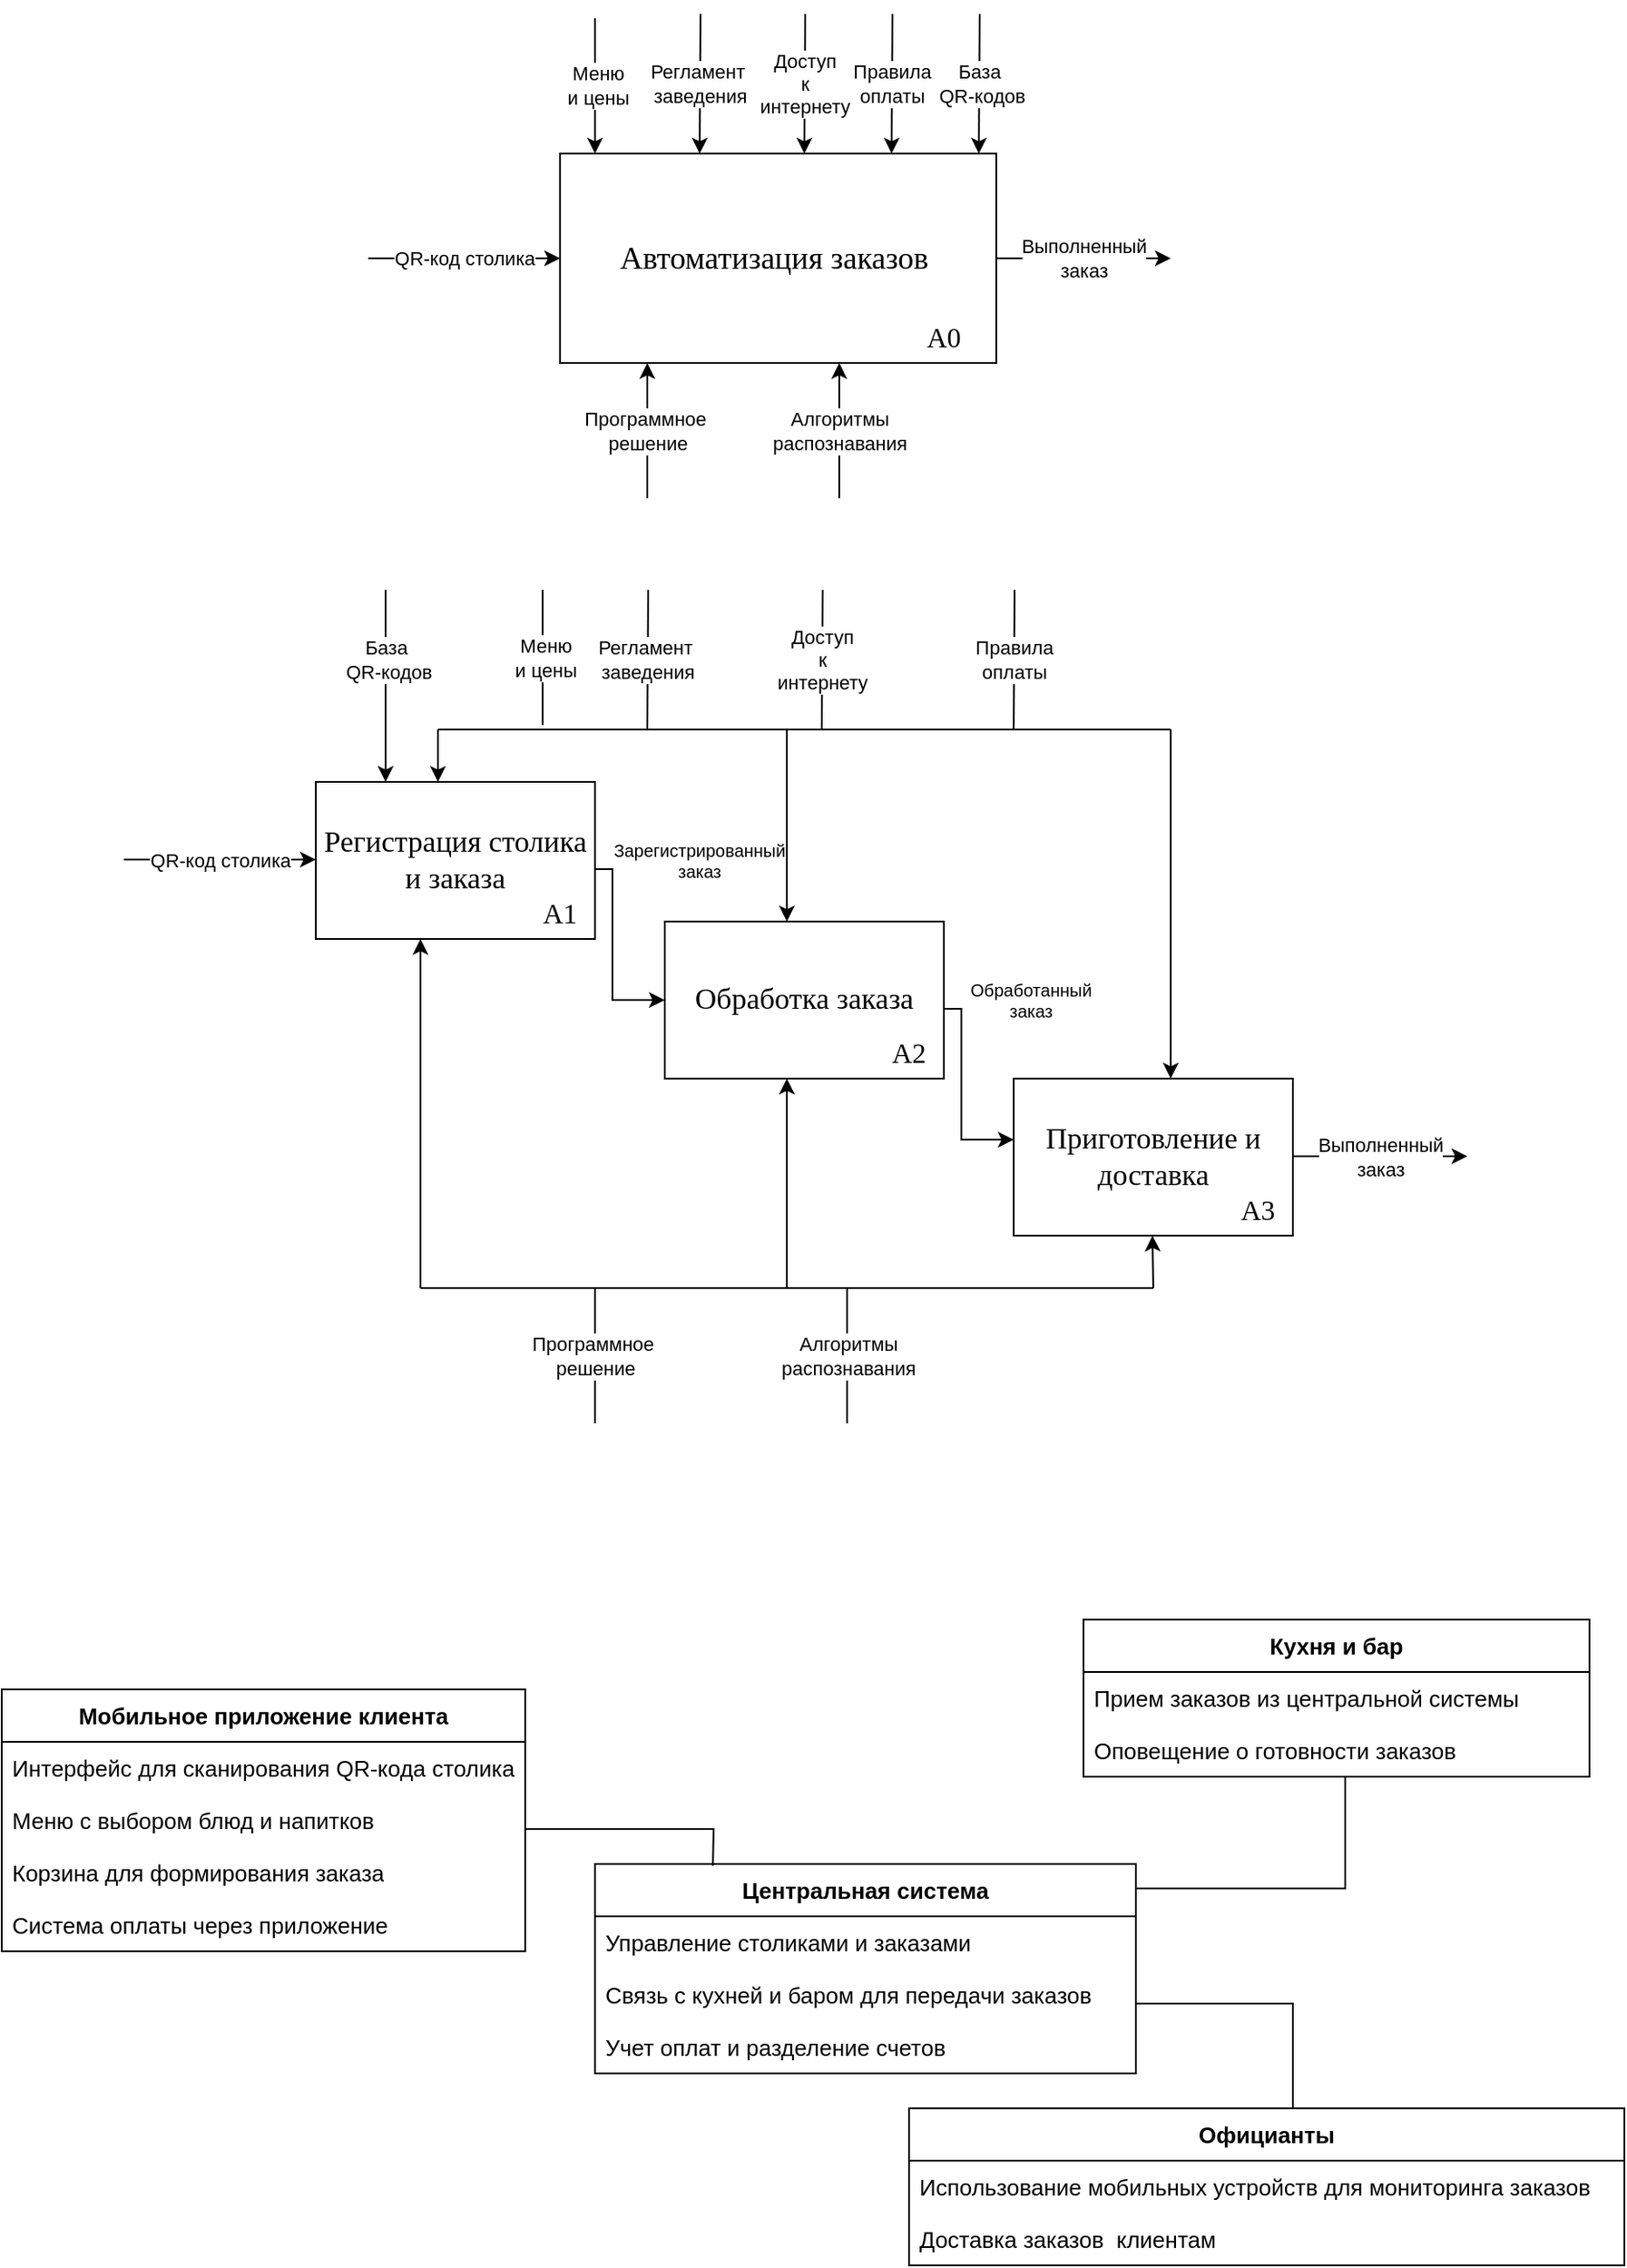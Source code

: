 <mxfile version="21.7.5" type="github">
  <diagram name="Страница — 1" id="EunSvjTo_XKafHwg6r-F">
    <mxGraphModel dx="1354" dy="512" grid="0" gridSize="10" guides="1" tooltips="1" connect="1" arrows="1" fold="1" page="0" pageScale="1" pageWidth="827" pageHeight="1169" math="0" shadow="0">
      <root>
        <mxCell id="0" />
        <mxCell id="1" parent="0" />
        <mxCell id="4DFE52tn5cyWbE6RlDJZ-1" value="Автоматизация заказов&amp;nbsp;" style="rounded=0;whiteSpace=wrap;html=1;fontFamily=Times New Roman;fontSize=18;" vertex="1" parent="1">
          <mxGeometry x="270" y="170" width="250" height="120" as="geometry" />
        </mxCell>
        <mxCell id="4DFE52tn5cyWbE6RlDJZ-2" value="А0" style="text;html=1;strokeColor=none;fillColor=none;align=center;verticalAlign=middle;whiteSpace=wrap;rounded=0;fontFamily=Times New Roman;fontSize=16;" vertex="1" parent="1">
          <mxGeometry x="460" y="260" width="60" height="30" as="geometry" />
        </mxCell>
        <mxCell id="4DFE52tn5cyWbE6RlDJZ-3" value="QR-код столика" style="endArrow=classic;html=1;rounded=0;entryX=0;entryY=0.5;entryDx=0;entryDy=0;" edge="1" parent="1" target="4DFE52tn5cyWbE6RlDJZ-1">
          <mxGeometry width="50" height="50" relative="1" as="geometry">
            <mxPoint x="160" y="230" as="sourcePoint" />
            <mxPoint x="220" y="190" as="targetPoint" />
          </mxGeometry>
        </mxCell>
        <mxCell id="4DFE52tn5cyWbE6RlDJZ-5" value="Выполненный&lt;br&gt;заказ" style="endArrow=classic;html=1;rounded=0;" edge="1" parent="1">
          <mxGeometry width="50" height="50" relative="1" as="geometry">
            <mxPoint x="520" y="230" as="sourcePoint" />
            <mxPoint x="620" y="230" as="targetPoint" />
          </mxGeometry>
        </mxCell>
        <mxCell id="4DFE52tn5cyWbE6RlDJZ-6" value="&amp;nbsp;Меню&lt;br&gt;&amp;nbsp;и цены" style="endArrow=classic;html=1;rounded=0;entryX=0.2;entryY=-0.021;entryDx=0;entryDy=0;entryPerimeter=0;" edge="1" parent="1">
          <mxGeometry width="50" height="50" relative="1" as="geometry">
            <mxPoint x="290" y="92.52" as="sourcePoint" />
            <mxPoint x="290" y="170.0" as="targetPoint" />
          </mxGeometry>
        </mxCell>
        <mxCell id="4DFE52tn5cyWbE6RlDJZ-7" value="Регламент&amp;nbsp;&lt;br&gt;заведения" style="endArrow=classic;html=1;rounded=0;entryX=0.2;entryY=-0.021;entryDx=0;entryDy=0;entryPerimeter=0;" edge="1" parent="1">
          <mxGeometry width="50" height="50" relative="1" as="geometry">
            <mxPoint x="350.5" y="90" as="sourcePoint" />
            <mxPoint x="350" y="170" as="targetPoint" />
          </mxGeometry>
        </mxCell>
        <mxCell id="4DFE52tn5cyWbE6RlDJZ-9" value="Доступ&lt;br&gt;к &lt;br&gt;интернету" style="endArrow=classic;html=1;rounded=0;entryX=0.2;entryY=-0.021;entryDx=0;entryDy=0;entryPerimeter=0;" edge="1" parent="1">
          <mxGeometry width="50" height="50" relative="1" as="geometry">
            <mxPoint x="410.5" y="90" as="sourcePoint" />
            <mxPoint x="410" y="170" as="targetPoint" />
          </mxGeometry>
        </mxCell>
        <mxCell id="4DFE52tn5cyWbE6RlDJZ-10" value="Правила&lt;br&gt;оплаты" style="endArrow=classic;html=1;rounded=0;entryX=0.2;entryY=-0.021;entryDx=0;entryDy=0;entryPerimeter=0;" edge="1" parent="1">
          <mxGeometry width="50" height="50" relative="1" as="geometry">
            <mxPoint x="460.5" y="90" as="sourcePoint" />
            <mxPoint x="460" y="170" as="targetPoint" />
          </mxGeometry>
        </mxCell>
        <mxCell id="4DFE52tn5cyWbE6RlDJZ-11" value="Программное&amp;nbsp;&lt;br&gt;решение" style="endArrow=none;html=1;rounded=0;entryX=0.2;entryY=-0.021;entryDx=0;entryDy=0;entryPerimeter=0;startArrow=classic;startFill=1;endFill=0;" edge="1" parent="1">
          <mxGeometry width="50" height="50" relative="1" as="geometry">
            <mxPoint x="320" y="290" as="sourcePoint" />
            <mxPoint x="320" y="367.48" as="targetPoint" />
          </mxGeometry>
        </mxCell>
        <mxCell id="4DFE52tn5cyWbE6RlDJZ-12" value="База&lt;br&gt;&amp;nbsp;QR-кодов" style="endArrow=classic;html=1;rounded=0;entryX=0.2;entryY=-0.021;entryDx=0;entryDy=0;entryPerimeter=0;" edge="1" parent="1">
          <mxGeometry width="50" height="50" relative="1" as="geometry">
            <mxPoint x="510.5" y="90" as="sourcePoint" />
            <mxPoint x="510" y="170" as="targetPoint" />
          </mxGeometry>
        </mxCell>
        <mxCell id="4DFE52tn5cyWbE6RlDJZ-13" value="Алгоритмы&lt;br&gt;распознавания" style="endArrow=none;html=1;rounded=0;entryX=0.2;entryY=-0.021;entryDx=0;entryDy=0;entryPerimeter=0;startArrow=classic;startFill=1;endFill=0;" edge="1" parent="1">
          <mxGeometry width="50" height="50" relative="1" as="geometry">
            <mxPoint x="430" y="290" as="sourcePoint" />
            <mxPoint x="430" y="367.48" as="targetPoint" />
          </mxGeometry>
        </mxCell>
        <mxCell id="4DFE52tn5cyWbE6RlDJZ-14" value="Регистрация столика и заказа" style="rounded=0;whiteSpace=wrap;html=1;fontSize=17;fontFamily=Times New Roman;" vertex="1" parent="1">
          <mxGeometry x="130" y="530" width="160" height="90" as="geometry" />
        </mxCell>
        <mxCell id="4DFE52tn5cyWbE6RlDJZ-15" value="А1" style="text;html=1;strokeColor=none;fillColor=none;align=center;verticalAlign=middle;whiteSpace=wrap;rounded=0;fontFamily=Times New Roman;fontSize=16;" vertex="1" parent="1">
          <mxGeometry x="240" y="590" width="60" height="30" as="geometry" />
        </mxCell>
        <mxCell id="4DFE52tn5cyWbE6RlDJZ-16" value="Обработка заказа" style="rounded=0;whiteSpace=wrap;html=1;fontSize=17;fontFamily=Times New Roman;" vertex="1" parent="1">
          <mxGeometry x="330" y="610" width="160" height="90" as="geometry" />
        </mxCell>
        <mxCell id="4DFE52tn5cyWbE6RlDJZ-17" value="А2" style="text;html=1;strokeColor=none;fillColor=none;align=center;verticalAlign=middle;whiteSpace=wrap;rounded=0;fontFamily=Times New Roman;fontSize=16;" vertex="1" parent="1">
          <mxGeometry x="440" y="670" width="60" height="30" as="geometry" />
        </mxCell>
        <mxCell id="4DFE52tn5cyWbE6RlDJZ-18" value="Приготовление и доставка" style="rounded=0;whiteSpace=wrap;html=1;fontSize=17;fontFamily=Times New Roman;" vertex="1" parent="1">
          <mxGeometry x="530" y="700" width="160" height="90" as="geometry" />
        </mxCell>
        <mxCell id="4DFE52tn5cyWbE6RlDJZ-19" value="А3" style="text;html=1;strokeColor=none;fillColor=none;align=center;verticalAlign=middle;whiteSpace=wrap;rounded=0;fontFamily=Times New Roman;fontSize=16;" vertex="1" parent="1">
          <mxGeometry x="640" y="760" width="60" height="30" as="geometry" />
        </mxCell>
        <mxCell id="4DFE52tn5cyWbE6RlDJZ-20" value="QR-код столика" style="endArrow=classic;html=1;rounded=0;entryX=0;entryY=0.5;entryDx=0;entryDy=0;" edge="1" parent="1">
          <mxGeometry width="50" height="50" relative="1" as="geometry">
            <mxPoint x="20" y="574.5" as="sourcePoint" />
            <mxPoint x="130" y="574.5" as="targetPoint" />
          </mxGeometry>
        </mxCell>
        <mxCell id="4DFE52tn5cyWbE6RlDJZ-21" value="Выполненный&lt;br&gt;заказ" style="endArrow=classic;html=1;rounded=0;" edge="1" parent="1">
          <mxGeometry width="50" height="50" relative="1" as="geometry">
            <mxPoint x="690" y="744.5" as="sourcePoint" />
            <mxPoint x="790" y="744.5" as="targetPoint" />
          </mxGeometry>
        </mxCell>
        <mxCell id="4DFE52tn5cyWbE6RlDJZ-22" value="Программное&amp;nbsp;&lt;br&gt;решение" style="endArrow=none;html=1;rounded=0;entryX=0.2;entryY=-0.021;entryDx=0;entryDy=0;entryPerimeter=0;startArrow=none;startFill=0;endFill=0;" edge="1" parent="1">
          <mxGeometry width="50" height="50" relative="1" as="geometry">
            <mxPoint x="290" y="820" as="sourcePoint" />
            <mxPoint x="290" y="897.48" as="targetPoint" />
          </mxGeometry>
        </mxCell>
        <mxCell id="4DFE52tn5cyWbE6RlDJZ-24" value="Алгоритмы&lt;br&gt;распознавания" style="endArrow=none;html=1;rounded=0;entryX=0.2;entryY=-0.021;entryDx=0;entryDy=0;entryPerimeter=0;startArrow=none;startFill=0;endFill=0;" edge="1" parent="1">
          <mxGeometry width="50" height="50" relative="1" as="geometry">
            <mxPoint x="434.5" y="820" as="sourcePoint" />
            <mxPoint x="434.5" y="897.48" as="targetPoint" />
          </mxGeometry>
        </mxCell>
        <mxCell id="4DFE52tn5cyWbE6RlDJZ-25" value="" style="endArrow=none;html=1;rounded=0;" edge="1" parent="1">
          <mxGeometry width="50" height="50" relative="1" as="geometry">
            <mxPoint x="190" y="820" as="sourcePoint" />
            <mxPoint x="610" y="820" as="targetPoint" />
          </mxGeometry>
        </mxCell>
        <mxCell id="4DFE52tn5cyWbE6RlDJZ-26" value="" style="endArrow=classic;html=1;rounded=0;" edge="1" parent="1">
          <mxGeometry width="50" height="50" relative="1" as="geometry">
            <mxPoint x="190" y="820" as="sourcePoint" />
            <mxPoint x="190" y="620" as="targetPoint" />
          </mxGeometry>
        </mxCell>
        <mxCell id="4DFE52tn5cyWbE6RlDJZ-27" value="" style="endArrow=classic;html=1;rounded=0;" edge="1" parent="1">
          <mxGeometry width="50" height="50" relative="1" as="geometry">
            <mxPoint x="400" y="820" as="sourcePoint" />
            <mxPoint x="400" y="700" as="targetPoint" />
          </mxGeometry>
        </mxCell>
        <mxCell id="4DFE52tn5cyWbE6RlDJZ-28" value="" style="endArrow=classic;html=1;rounded=0;" edge="1" parent="1">
          <mxGeometry width="50" height="50" relative="1" as="geometry">
            <mxPoint x="610" y="820" as="sourcePoint" />
            <mxPoint x="609.5" y="790" as="targetPoint" />
          </mxGeometry>
        </mxCell>
        <mxCell id="4DFE52tn5cyWbE6RlDJZ-29" value="" style="endArrow=none;html=1;rounded=0;" edge="1" parent="1">
          <mxGeometry width="50" height="50" relative="1" as="geometry">
            <mxPoint x="200" y="500" as="sourcePoint" />
            <mxPoint x="620" y="500" as="targetPoint" />
          </mxGeometry>
        </mxCell>
        <mxCell id="4DFE52tn5cyWbE6RlDJZ-30" value="" style="endArrow=classic;html=1;rounded=0;" edge="1" parent="1">
          <mxGeometry width="50" height="50" relative="1" as="geometry">
            <mxPoint x="200" y="500" as="sourcePoint" />
            <mxPoint x="200" y="530" as="targetPoint" />
          </mxGeometry>
        </mxCell>
        <mxCell id="4DFE52tn5cyWbE6RlDJZ-31" value="" style="endArrow=classic;html=1;rounded=0;" edge="1" parent="1">
          <mxGeometry width="50" height="50" relative="1" as="geometry">
            <mxPoint x="400" y="500" as="sourcePoint" />
            <mxPoint x="400" y="610" as="targetPoint" />
          </mxGeometry>
        </mxCell>
        <mxCell id="4DFE52tn5cyWbE6RlDJZ-33" value="" style="endArrow=classic;html=1;rounded=0;" edge="1" parent="1">
          <mxGeometry width="50" height="50" relative="1" as="geometry">
            <mxPoint x="620" y="500" as="sourcePoint" />
            <mxPoint x="620" y="700" as="targetPoint" />
          </mxGeometry>
        </mxCell>
        <mxCell id="4DFE52tn5cyWbE6RlDJZ-34" value="Регламент&amp;nbsp;&lt;br&gt;заведения" style="endArrow=none;html=1;rounded=0;entryX=0.2;entryY=-0.021;entryDx=0;entryDy=0;entryPerimeter=0;startArrow=none;startFill=0;endFill=0;" edge="1" parent="1">
          <mxGeometry width="50" height="50" relative="1" as="geometry">
            <mxPoint x="320.5" y="420" as="sourcePoint" />
            <mxPoint x="320" y="500" as="targetPoint" />
          </mxGeometry>
        </mxCell>
        <mxCell id="4DFE52tn5cyWbE6RlDJZ-35" value="Доступ&lt;br&gt;к &lt;br&gt;интернету" style="endArrow=none;html=1;rounded=0;entryX=0.2;entryY=-0.021;entryDx=0;entryDy=0;entryPerimeter=0;endFill=0;" edge="1" parent="1">
          <mxGeometry width="50" height="50" relative="1" as="geometry">
            <mxPoint x="420.5" y="420" as="sourcePoint" />
            <mxPoint x="420" y="500" as="targetPoint" />
          </mxGeometry>
        </mxCell>
        <mxCell id="4DFE52tn5cyWbE6RlDJZ-36" value="Правила&lt;br&gt;оплаты" style="endArrow=none;html=1;rounded=0;entryX=0.2;entryY=-0.021;entryDx=0;entryDy=0;entryPerimeter=0;endFill=0;" edge="1" parent="1">
          <mxGeometry width="50" height="50" relative="1" as="geometry">
            <mxPoint x="530.5" y="420" as="sourcePoint" />
            <mxPoint x="530" y="500" as="targetPoint" />
          </mxGeometry>
        </mxCell>
        <mxCell id="4DFE52tn5cyWbE6RlDJZ-37" value="База&lt;br&gt;&amp;nbsp;QR-кодов" style="endArrow=classic;html=1;rounded=0;entryX=0.2;entryY=-0.021;entryDx=0;entryDy=0;entryPerimeter=0;" edge="1" parent="1">
          <mxGeometry x="-0.273" width="50" height="50" relative="1" as="geometry">
            <mxPoint x="170" y="420" as="sourcePoint" />
            <mxPoint x="170" y="530" as="targetPoint" />
            <mxPoint as="offset" />
          </mxGeometry>
        </mxCell>
        <mxCell id="4DFE52tn5cyWbE6RlDJZ-38" value="&amp;nbsp;Меню&lt;br&gt;&amp;nbsp;и цены" style="endArrow=none;html=1;rounded=0;entryX=0.2;entryY=-0.021;entryDx=0;entryDy=0;entryPerimeter=0;endFill=0;" edge="1" parent="1">
          <mxGeometry width="50" height="50" relative="1" as="geometry">
            <mxPoint x="260" y="420" as="sourcePoint" />
            <mxPoint x="260" y="497.48" as="targetPoint" />
          </mxGeometry>
        </mxCell>
        <mxCell id="4DFE52tn5cyWbE6RlDJZ-39" value="" style="endArrow=classic;html=1;rounded=0;entryX=0;entryY=0.5;entryDx=0;entryDy=0;" edge="1" parent="1" target="4DFE52tn5cyWbE6RlDJZ-16">
          <mxGeometry width="50" height="50" relative="1" as="geometry">
            <mxPoint x="290" y="580" as="sourcePoint" />
            <mxPoint x="340" y="528" as="targetPoint" />
            <Array as="points">
              <mxPoint x="300" y="580" />
              <mxPoint x="300" y="655" />
            </Array>
          </mxGeometry>
        </mxCell>
        <mxCell id="4DFE52tn5cyWbE6RlDJZ-40" value="Зарегистрированный&lt;br style=&quot;font-size: 10px;&quot;&gt;заказ" style="text;html=1;strokeColor=none;fillColor=none;align=center;verticalAlign=middle;whiteSpace=wrap;rounded=0;fontSize=10;" vertex="1" parent="1">
          <mxGeometry x="320" y="560" width="60" height="30" as="geometry" />
        </mxCell>
        <mxCell id="4DFE52tn5cyWbE6RlDJZ-41" value="" style="endArrow=classic;html=1;rounded=0;entryX=0;entryY=0.5;entryDx=0;entryDy=0;" edge="1" parent="1">
          <mxGeometry width="50" height="50" relative="1" as="geometry">
            <mxPoint x="490" y="660" as="sourcePoint" />
            <mxPoint x="530" y="735" as="targetPoint" />
            <Array as="points">
              <mxPoint x="500" y="660" />
              <mxPoint x="500" y="735" />
            </Array>
          </mxGeometry>
        </mxCell>
        <mxCell id="4DFE52tn5cyWbE6RlDJZ-42" value="Обработанный заказ" style="text;html=1;strokeColor=none;fillColor=none;align=center;verticalAlign=middle;whiteSpace=wrap;rounded=0;fontSize=10;" vertex="1" parent="1">
          <mxGeometry x="510" y="640" width="60" height="30" as="geometry" />
        </mxCell>
        <mxCell id="4DFE52tn5cyWbE6RlDJZ-43" value="Мобильное приложение клиента" style="swimlane;fontStyle=1;childLayout=stackLayout;horizontal=1;startSize=30;horizontalStack=0;resizeParent=1;resizeParentMax=0;resizeLast=0;collapsible=1;marginBottom=0;whiteSpace=wrap;html=1;fontSize=13;" vertex="1" parent="1">
          <mxGeometry x="-50" y="1050" width="300" height="150" as="geometry" />
        </mxCell>
        <mxCell id="4DFE52tn5cyWbE6RlDJZ-44" value="Интерфейс для сканирования QR-кода столика" style="text;strokeColor=none;fillColor=none;align=left;verticalAlign=middle;spacingLeft=4;spacingRight=4;overflow=hidden;points=[[0,0.5],[1,0.5]];portConstraint=eastwest;rotatable=0;whiteSpace=wrap;html=1;fontSize=13;" vertex="1" parent="4DFE52tn5cyWbE6RlDJZ-43">
          <mxGeometry y="30" width="300" height="30" as="geometry" />
        </mxCell>
        <mxCell id="4DFE52tn5cyWbE6RlDJZ-45" value="Меню с выбором блюд и напитков" style="text;strokeColor=none;fillColor=none;align=left;verticalAlign=middle;spacingLeft=4;spacingRight=4;overflow=hidden;points=[[0,0.5],[1,0.5]];portConstraint=eastwest;rotatable=0;whiteSpace=wrap;html=1;fontSize=13;" vertex="1" parent="4DFE52tn5cyWbE6RlDJZ-43">
          <mxGeometry y="60" width="300" height="30" as="geometry" />
        </mxCell>
        <mxCell id="4DFE52tn5cyWbE6RlDJZ-52" value="Корзина для формирования заказа" style="text;strokeColor=none;fillColor=none;align=left;verticalAlign=middle;spacingLeft=4;spacingRight=4;overflow=hidden;points=[[0,0.5],[1,0.5]];portConstraint=eastwest;rotatable=0;whiteSpace=wrap;html=1;fontSize=13;" vertex="1" parent="4DFE52tn5cyWbE6RlDJZ-43">
          <mxGeometry y="90" width="300" height="30" as="geometry" />
        </mxCell>
        <mxCell id="4DFE52tn5cyWbE6RlDJZ-46" value="Система оплаты через приложение" style="text;strokeColor=none;fillColor=none;align=left;verticalAlign=middle;spacingLeft=4;spacingRight=4;overflow=hidden;points=[[0,0.5],[1,0.5]];portConstraint=eastwest;rotatable=0;whiteSpace=wrap;html=1;fontSize=13;" vertex="1" parent="4DFE52tn5cyWbE6RlDJZ-43">
          <mxGeometry y="120" width="300" height="30" as="geometry" />
        </mxCell>
        <mxCell id="4DFE52tn5cyWbE6RlDJZ-49" value="Центральная система&lt;span id=&quot;docs-internal-guid-0a16b461-7fff-e924-1c03-b902e3574920&quot; style=&quot;font-size: 13px;&quot;&gt;&lt;/span&gt;" style="swimlane;fontStyle=1;childLayout=stackLayout;horizontal=1;startSize=30;horizontalStack=0;resizeParent=1;resizeParentMax=0;resizeLast=0;collapsible=1;marginBottom=0;whiteSpace=wrap;html=1;fontSize=13;" vertex="1" parent="1">
          <mxGeometry x="290" y="1150" width="310" height="120" as="geometry" />
        </mxCell>
        <mxCell id="4DFE52tn5cyWbE6RlDJZ-50" value="Управление столиками и заказами&lt;span id=&quot;docs-internal-guid-01f39aaf-7fff-52db-7e93-a660042b7b28&quot; style=&quot;font-size: 13px;&quot;&gt;&lt;/span&gt;&lt;span id=&quot;docs-internal-guid-01f39aaf-7fff-52db-7e93-a660042b7b28&quot; style=&quot;font-size: 13px;&quot;&gt;&lt;/span&gt;" style="text;strokeColor=none;fillColor=none;align=left;verticalAlign=middle;spacingLeft=4;spacingRight=4;overflow=hidden;points=[[0,0.5],[1,0.5]];portConstraint=eastwest;rotatable=0;whiteSpace=wrap;html=1;fontSize=13;" vertex="1" parent="4DFE52tn5cyWbE6RlDJZ-49">
          <mxGeometry y="30" width="310" height="30" as="geometry" />
        </mxCell>
        <mxCell id="4DFE52tn5cyWbE6RlDJZ-51" value="Связь с кухней и баром для передачи заказов" style="text;strokeColor=none;fillColor=none;align=left;verticalAlign=middle;spacingLeft=4;spacingRight=4;overflow=hidden;points=[[0,0.5],[1,0.5]];portConstraint=eastwest;rotatable=0;whiteSpace=wrap;html=1;fontSize=13;" vertex="1" parent="4DFE52tn5cyWbE6RlDJZ-49">
          <mxGeometry y="60" width="310" height="30" as="geometry" />
        </mxCell>
        <mxCell id="4DFE52tn5cyWbE6RlDJZ-55" value="Учет оплат и разделение счетов" style="text;strokeColor=none;fillColor=none;align=left;verticalAlign=middle;spacingLeft=4;spacingRight=4;overflow=hidden;points=[[0,0.5],[1,0.5]];portConstraint=eastwest;rotatable=0;whiteSpace=wrap;html=1;fontSize=13;" vertex="1" parent="4DFE52tn5cyWbE6RlDJZ-49">
          <mxGeometry y="90" width="310" height="30" as="geometry" />
        </mxCell>
        <mxCell id="4DFE52tn5cyWbE6RlDJZ-56" value="Кухня и бар&lt;span id=&quot;docs-internal-guid-0a16b461-7fff-e924-1c03-b902e3574920&quot; style=&quot;font-size: 13px;&quot;&gt;&lt;/span&gt;" style="swimlane;fontStyle=1;childLayout=stackLayout;horizontal=1;startSize=30;horizontalStack=0;resizeParent=1;resizeParentMax=0;resizeLast=0;collapsible=1;marginBottom=0;whiteSpace=wrap;html=1;fontSize=13;" vertex="1" parent="1">
          <mxGeometry x="570" y="1010" width="290" height="90" as="geometry" />
        </mxCell>
        <mxCell id="4DFE52tn5cyWbE6RlDJZ-58" value="Прием заказов из центральной системы" style="text;strokeColor=none;fillColor=none;align=left;verticalAlign=middle;spacingLeft=4;spacingRight=4;overflow=hidden;points=[[0,0.5],[1,0.5]];portConstraint=eastwest;rotatable=0;whiteSpace=wrap;html=1;fontSize=13;" vertex="1" parent="4DFE52tn5cyWbE6RlDJZ-56">
          <mxGeometry y="30" width="290" height="30" as="geometry" />
        </mxCell>
        <mxCell id="4DFE52tn5cyWbE6RlDJZ-59" value="Оповещение о готовности заказов" style="text;strokeColor=none;fillColor=none;align=left;verticalAlign=middle;spacingLeft=4;spacingRight=4;overflow=hidden;points=[[0,0.5],[1,0.5]];portConstraint=eastwest;rotatable=0;whiteSpace=wrap;html=1;fontSize=13;" vertex="1" parent="4DFE52tn5cyWbE6RlDJZ-56">
          <mxGeometry y="60" width="290" height="30" as="geometry" />
        </mxCell>
        <mxCell id="4DFE52tn5cyWbE6RlDJZ-60" value="Официанты&lt;span id=&quot;docs-internal-guid-0a16b461-7fff-e924-1c03-b902e3574920&quot; style=&quot;font-size: 13px;&quot;&gt;&lt;/span&gt;" style="swimlane;fontStyle=1;childLayout=stackLayout;horizontal=1;startSize=30;horizontalStack=0;resizeParent=1;resizeParentMax=0;resizeLast=0;collapsible=1;marginBottom=0;whiteSpace=wrap;html=1;fontSize=13;" vertex="1" parent="1">
          <mxGeometry x="470" y="1290" width="410" height="90" as="geometry" />
        </mxCell>
        <mxCell id="4DFE52tn5cyWbE6RlDJZ-61" value="Использование мобильных устройств для мониторинга заказов&amp;nbsp;&lt;span id=&quot;docs-internal-guid-01f39aaf-7fff-52db-7e93-a660042b7b28&quot; style=&quot;font-size: 13px;&quot;&gt;&lt;/span&gt;" style="text;strokeColor=none;fillColor=none;align=left;verticalAlign=middle;spacingLeft=4;spacingRight=4;overflow=hidden;points=[[0,0.5],[1,0.5]];portConstraint=eastwest;rotatable=0;whiteSpace=wrap;html=1;fontSize=13;" vertex="1" parent="4DFE52tn5cyWbE6RlDJZ-60">
          <mxGeometry y="30" width="410" height="30" as="geometry" />
        </mxCell>
        <mxCell id="4DFE52tn5cyWbE6RlDJZ-63" value="Доставка заказов&amp;nbsp; клиентам" style="text;strokeColor=none;fillColor=none;align=left;verticalAlign=middle;spacingLeft=4;spacingRight=4;overflow=hidden;points=[[0,0.5],[1,0.5]];portConstraint=eastwest;rotatable=0;whiteSpace=wrap;html=1;fontSize=13;" vertex="1" parent="4DFE52tn5cyWbE6RlDJZ-60">
          <mxGeometry y="60" width="410" height="30" as="geometry" />
        </mxCell>
        <mxCell id="4DFE52tn5cyWbE6RlDJZ-64" value="" style="endArrow=none;html=1;rounded=0;entryX=0.218;entryY=0.008;entryDx=0;entryDy=0;entryPerimeter=0;" edge="1" parent="1" target="4DFE52tn5cyWbE6RlDJZ-49">
          <mxGeometry width="50" height="50" relative="1" as="geometry">
            <mxPoint x="250" y="1130" as="sourcePoint" />
            <mxPoint x="290" y="1150" as="targetPoint" />
            <Array as="points">
              <mxPoint x="270" y="1130" />
              <mxPoint x="358" y="1130" />
            </Array>
          </mxGeometry>
        </mxCell>
        <mxCell id="4DFE52tn5cyWbE6RlDJZ-65" value="" style="endArrow=none;html=1;rounded=0;" edge="1" parent="1">
          <mxGeometry width="50" height="50" relative="1" as="geometry">
            <mxPoint x="600" y="1164" as="sourcePoint" />
            <mxPoint x="720" y="1100" as="targetPoint" />
            <Array as="points">
              <mxPoint x="720" y="1164" />
            </Array>
          </mxGeometry>
        </mxCell>
        <mxCell id="4DFE52tn5cyWbE6RlDJZ-66" value="" style="endArrow=none;html=1;rounded=0;" edge="1" parent="1">
          <mxGeometry width="50" height="50" relative="1" as="geometry">
            <mxPoint x="600" y="1230" as="sourcePoint" />
            <mxPoint x="690" y="1290" as="targetPoint" />
            <Array as="points">
              <mxPoint x="690" y="1230" />
            </Array>
          </mxGeometry>
        </mxCell>
      </root>
    </mxGraphModel>
  </diagram>
</mxfile>
